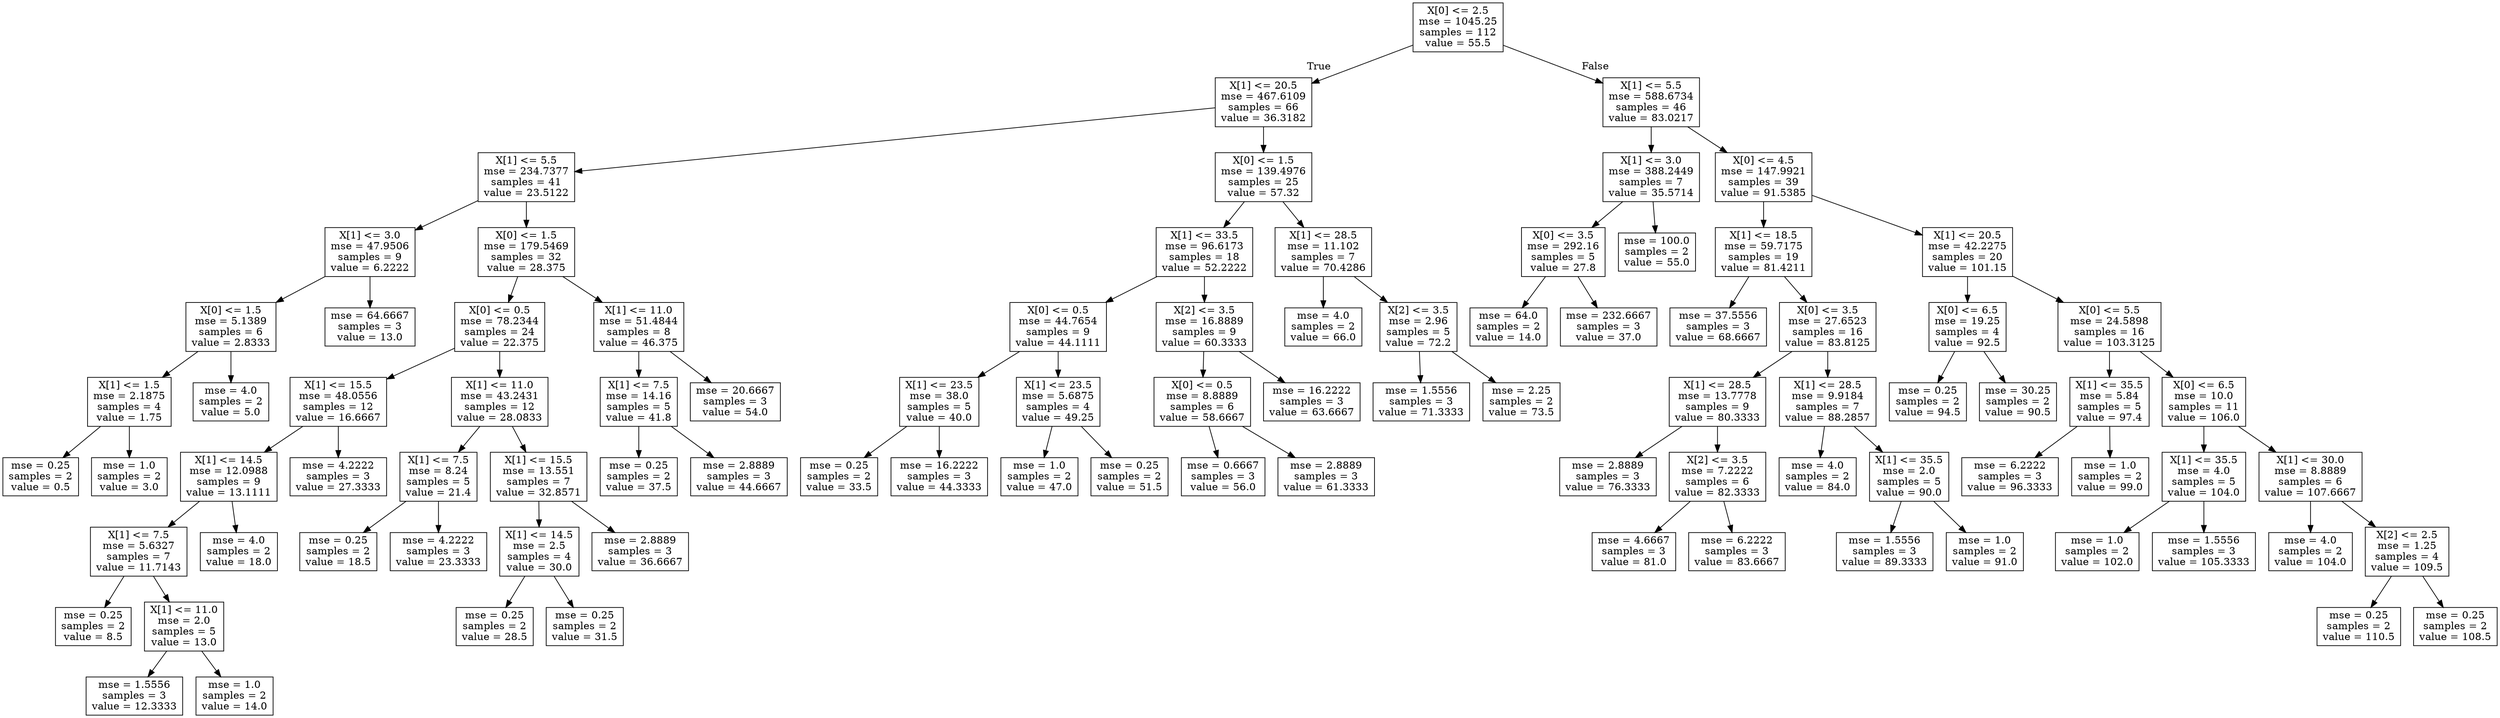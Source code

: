 digraph Tree {
node [shape=box] ;
0 [label="X[0] <= 2.5\nmse = 1045.25\nsamples = 112\nvalue = 55.5"] ;
1 [label="X[1] <= 20.5\nmse = 467.6109\nsamples = 66\nvalue = 36.3182"] ;
0 -> 1 [labeldistance=2.5, labelangle=45, headlabel="True"] ;
2 [label="X[1] <= 5.5\nmse = 234.7377\nsamples = 41\nvalue = 23.5122"] ;
1 -> 2 ;
3 [label="X[1] <= 3.0\nmse = 47.9506\nsamples = 9\nvalue = 6.2222"] ;
2 -> 3 ;
4 [label="X[0] <= 1.5\nmse = 5.1389\nsamples = 6\nvalue = 2.8333"] ;
3 -> 4 ;
5 [label="X[1] <= 1.5\nmse = 2.1875\nsamples = 4\nvalue = 1.75"] ;
4 -> 5 ;
6 [label="mse = 0.25\nsamples = 2\nvalue = 0.5"] ;
5 -> 6 ;
7 [label="mse = 1.0\nsamples = 2\nvalue = 3.0"] ;
5 -> 7 ;
8 [label="mse = 4.0\nsamples = 2\nvalue = 5.0"] ;
4 -> 8 ;
9 [label="mse = 64.6667\nsamples = 3\nvalue = 13.0"] ;
3 -> 9 ;
10 [label="X[0] <= 1.5\nmse = 179.5469\nsamples = 32\nvalue = 28.375"] ;
2 -> 10 ;
11 [label="X[0] <= 0.5\nmse = 78.2344\nsamples = 24\nvalue = 22.375"] ;
10 -> 11 ;
12 [label="X[1] <= 15.5\nmse = 48.0556\nsamples = 12\nvalue = 16.6667"] ;
11 -> 12 ;
13 [label="X[1] <= 14.5\nmse = 12.0988\nsamples = 9\nvalue = 13.1111"] ;
12 -> 13 ;
14 [label="X[1] <= 7.5\nmse = 5.6327\nsamples = 7\nvalue = 11.7143"] ;
13 -> 14 ;
15 [label="mse = 0.25\nsamples = 2\nvalue = 8.5"] ;
14 -> 15 ;
16 [label="X[1] <= 11.0\nmse = 2.0\nsamples = 5\nvalue = 13.0"] ;
14 -> 16 ;
17 [label="mse = 1.5556\nsamples = 3\nvalue = 12.3333"] ;
16 -> 17 ;
18 [label="mse = 1.0\nsamples = 2\nvalue = 14.0"] ;
16 -> 18 ;
19 [label="mse = 4.0\nsamples = 2\nvalue = 18.0"] ;
13 -> 19 ;
20 [label="mse = 4.2222\nsamples = 3\nvalue = 27.3333"] ;
12 -> 20 ;
21 [label="X[1] <= 11.0\nmse = 43.2431\nsamples = 12\nvalue = 28.0833"] ;
11 -> 21 ;
22 [label="X[1] <= 7.5\nmse = 8.24\nsamples = 5\nvalue = 21.4"] ;
21 -> 22 ;
23 [label="mse = 0.25\nsamples = 2\nvalue = 18.5"] ;
22 -> 23 ;
24 [label="mse = 4.2222\nsamples = 3\nvalue = 23.3333"] ;
22 -> 24 ;
25 [label="X[1] <= 15.5\nmse = 13.551\nsamples = 7\nvalue = 32.8571"] ;
21 -> 25 ;
26 [label="X[1] <= 14.5\nmse = 2.5\nsamples = 4\nvalue = 30.0"] ;
25 -> 26 ;
27 [label="mse = 0.25\nsamples = 2\nvalue = 28.5"] ;
26 -> 27 ;
28 [label="mse = 0.25\nsamples = 2\nvalue = 31.5"] ;
26 -> 28 ;
29 [label="mse = 2.8889\nsamples = 3\nvalue = 36.6667"] ;
25 -> 29 ;
30 [label="X[1] <= 11.0\nmse = 51.4844\nsamples = 8\nvalue = 46.375"] ;
10 -> 30 ;
31 [label="X[1] <= 7.5\nmse = 14.16\nsamples = 5\nvalue = 41.8"] ;
30 -> 31 ;
32 [label="mse = 0.25\nsamples = 2\nvalue = 37.5"] ;
31 -> 32 ;
33 [label="mse = 2.8889\nsamples = 3\nvalue = 44.6667"] ;
31 -> 33 ;
34 [label="mse = 20.6667\nsamples = 3\nvalue = 54.0"] ;
30 -> 34 ;
35 [label="X[0] <= 1.5\nmse = 139.4976\nsamples = 25\nvalue = 57.32"] ;
1 -> 35 ;
36 [label="X[1] <= 33.5\nmse = 96.6173\nsamples = 18\nvalue = 52.2222"] ;
35 -> 36 ;
37 [label="X[0] <= 0.5\nmse = 44.7654\nsamples = 9\nvalue = 44.1111"] ;
36 -> 37 ;
38 [label="X[1] <= 23.5\nmse = 38.0\nsamples = 5\nvalue = 40.0"] ;
37 -> 38 ;
39 [label="mse = 0.25\nsamples = 2\nvalue = 33.5"] ;
38 -> 39 ;
40 [label="mse = 16.2222\nsamples = 3\nvalue = 44.3333"] ;
38 -> 40 ;
41 [label="X[1] <= 23.5\nmse = 5.6875\nsamples = 4\nvalue = 49.25"] ;
37 -> 41 ;
42 [label="mse = 1.0\nsamples = 2\nvalue = 47.0"] ;
41 -> 42 ;
43 [label="mse = 0.25\nsamples = 2\nvalue = 51.5"] ;
41 -> 43 ;
44 [label="X[2] <= 3.5\nmse = 16.8889\nsamples = 9\nvalue = 60.3333"] ;
36 -> 44 ;
45 [label="X[0] <= 0.5\nmse = 8.8889\nsamples = 6\nvalue = 58.6667"] ;
44 -> 45 ;
46 [label="mse = 0.6667\nsamples = 3\nvalue = 56.0"] ;
45 -> 46 ;
47 [label="mse = 2.8889\nsamples = 3\nvalue = 61.3333"] ;
45 -> 47 ;
48 [label="mse = 16.2222\nsamples = 3\nvalue = 63.6667"] ;
44 -> 48 ;
49 [label="X[1] <= 28.5\nmse = 11.102\nsamples = 7\nvalue = 70.4286"] ;
35 -> 49 ;
50 [label="mse = 4.0\nsamples = 2\nvalue = 66.0"] ;
49 -> 50 ;
51 [label="X[2] <= 3.5\nmse = 2.96\nsamples = 5\nvalue = 72.2"] ;
49 -> 51 ;
52 [label="mse = 1.5556\nsamples = 3\nvalue = 71.3333"] ;
51 -> 52 ;
53 [label="mse = 2.25\nsamples = 2\nvalue = 73.5"] ;
51 -> 53 ;
54 [label="X[1] <= 5.5\nmse = 588.6734\nsamples = 46\nvalue = 83.0217"] ;
0 -> 54 [labeldistance=2.5, labelangle=-45, headlabel="False"] ;
55 [label="X[1] <= 3.0\nmse = 388.2449\nsamples = 7\nvalue = 35.5714"] ;
54 -> 55 ;
56 [label="X[0] <= 3.5\nmse = 292.16\nsamples = 5\nvalue = 27.8"] ;
55 -> 56 ;
57 [label="mse = 64.0\nsamples = 2\nvalue = 14.0"] ;
56 -> 57 ;
58 [label="mse = 232.6667\nsamples = 3\nvalue = 37.0"] ;
56 -> 58 ;
59 [label="mse = 100.0\nsamples = 2\nvalue = 55.0"] ;
55 -> 59 ;
60 [label="X[0] <= 4.5\nmse = 147.9921\nsamples = 39\nvalue = 91.5385"] ;
54 -> 60 ;
61 [label="X[1] <= 18.5\nmse = 59.7175\nsamples = 19\nvalue = 81.4211"] ;
60 -> 61 ;
62 [label="mse = 37.5556\nsamples = 3\nvalue = 68.6667"] ;
61 -> 62 ;
63 [label="X[0] <= 3.5\nmse = 27.6523\nsamples = 16\nvalue = 83.8125"] ;
61 -> 63 ;
64 [label="X[1] <= 28.5\nmse = 13.7778\nsamples = 9\nvalue = 80.3333"] ;
63 -> 64 ;
65 [label="mse = 2.8889\nsamples = 3\nvalue = 76.3333"] ;
64 -> 65 ;
66 [label="X[2] <= 3.5\nmse = 7.2222\nsamples = 6\nvalue = 82.3333"] ;
64 -> 66 ;
67 [label="mse = 4.6667\nsamples = 3\nvalue = 81.0"] ;
66 -> 67 ;
68 [label="mse = 6.2222\nsamples = 3\nvalue = 83.6667"] ;
66 -> 68 ;
69 [label="X[1] <= 28.5\nmse = 9.9184\nsamples = 7\nvalue = 88.2857"] ;
63 -> 69 ;
70 [label="mse = 4.0\nsamples = 2\nvalue = 84.0"] ;
69 -> 70 ;
71 [label="X[1] <= 35.5\nmse = 2.0\nsamples = 5\nvalue = 90.0"] ;
69 -> 71 ;
72 [label="mse = 1.5556\nsamples = 3\nvalue = 89.3333"] ;
71 -> 72 ;
73 [label="mse = 1.0\nsamples = 2\nvalue = 91.0"] ;
71 -> 73 ;
74 [label="X[1] <= 20.5\nmse = 42.2275\nsamples = 20\nvalue = 101.15"] ;
60 -> 74 ;
75 [label="X[0] <= 6.5\nmse = 19.25\nsamples = 4\nvalue = 92.5"] ;
74 -> 75 ;
76 [label="mse = 0.25\nsamples = 2\nvalue = 94.5"] ;
75 -> 76 ;
77 [label="mse = 30.25\nsamples = 2\nvalue = 90.5"] ;
75 -> 77 ;
78 [label="X[0] <= 5.5\nmse = 24.5898\nsamples = 16\nvalue = 103.3125"] ;
74 -> 78 ;
79 [label="X[1] <= 35.5\nmse = 5.84\nsamples = 5\nvalue = 97.4"] ;
78 -> 79 ;
80 [label="mse = 6.2222\nsamples = 3\nvalue = 96.3333"] ;
79 -> 80 ;
81 [label="mse = 1.0\nsamples = 2\nvalue = 99.0"] ;
79 -> 81 ;
82 [label="X[0] <= 6.5\nmse = 10.0\nsamples = 11\nvalue = 106.0"] ;
78 -> 82 ;
83 [label="X[1] <= 35.5\nmse = 4.0\nsamples = 5\nvalue = 104.0"] ;
82 -> 83 ;
84 [label="mse = 1.0\nsamples = 2\nvalue = 102.0"] ;
83 -> 84 ;
85 [label="mse = 1.5556\nsamples = 3\nvalue = 105.3333"] ;
83 -> 85 ;
86 [label="X[1] <= 30.0\nmse = 8.8889\nsamples = 6\nvalue = 107.6667"] ;
82 -> 86 ;
87 [label="mse = 4.0\nsamples = 2\nvalue = 104.0"] ;
86 -> 87 ;
88 [label="X[2] <= 2.5\nmse = 1.25\nsamples = 4\nvalue = 109.5"] ;
86 -> 88 ;
89 [label="mse = 0.25\nsamples = 2\nvalue = 110.5"] ;
88 -> 89 ;
90 [label="mse = 0.25\nsamples = 2\nvalue = 108.5"] ;
88 -> 90 ;
}